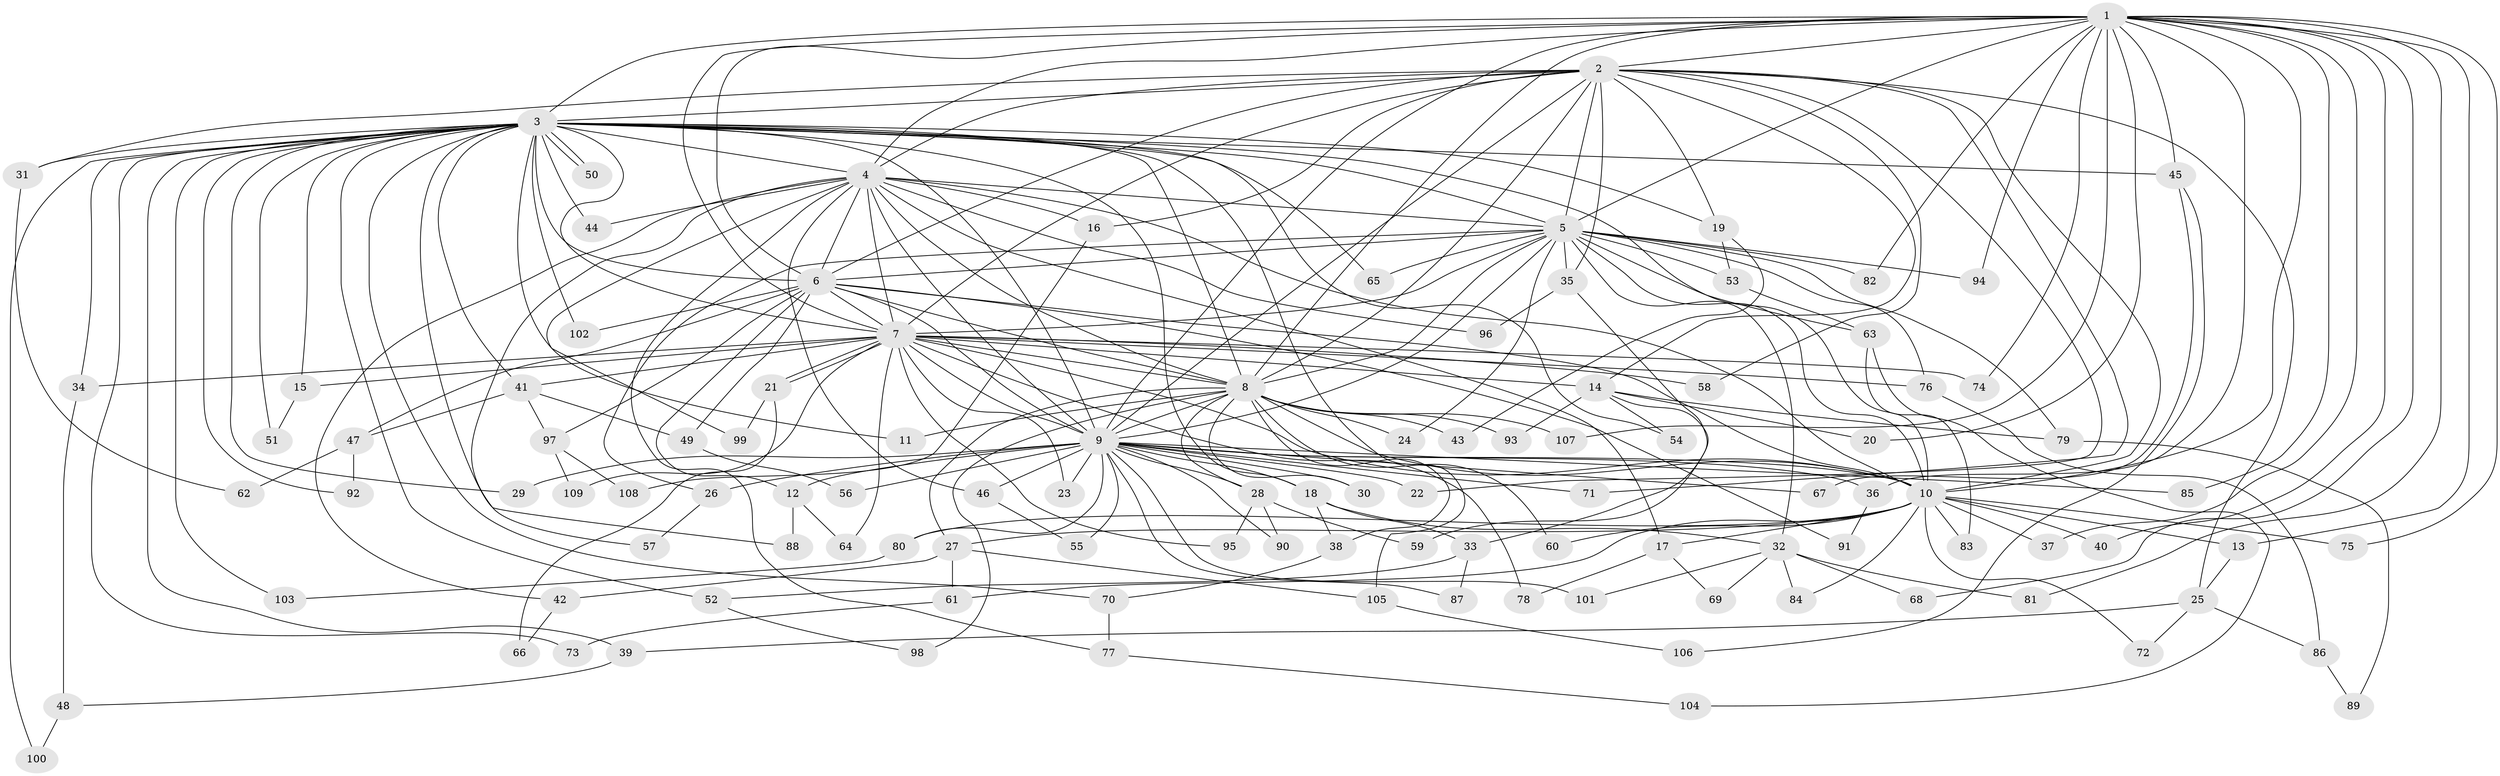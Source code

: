 // Generated by graph-tools (version 1.1) at 2025/25/03/09/25 03:25:51]
// undirected, 109 vertices, 243 edges
graph export_dot {
graph [start="1"]
  node [color=gray90,style=filled];
  1;
  2;
  3;
  4;
  5;
  6;
  7;
  8;
  9;
  10;
  11;
  12;
  13;
  14;
  15;
  16;
  17;
  18;
  19;
  20;
  21;
  22;
  23;
  24;
  25;
  26;
  27;
  28;
  29;
  30;
  31;
  32;
  33;
  34;
  35;
  36;
  37;
  38;
  39;
  40;
  41;
  42;
  43;
  44;
  45;
  46;
  47;
  48;
  49;
  50;
  51;
  52;
  53;
  54;
  55;
  56;
  57;
  58;
  59;
  60;
  61;
  62;
  63;
  64;
  65;
  66;
  67;
  68;
  69;
  70;
  71;
  72;
  73;
  74;
  75;
  76;
  77;
  78;
  79;
  80;
  81;
  82;
  83;
  84;
  85;
  86;
  87;
  88;
  89;
  90;
  91;
  92;
  93;
  94;
  95;
  96;
  97;
  98;
  99;
  100;
  101;
  102;
  103;
  104;
  105;
  106;
  107;
  108;
  109;
  1 -- 2;
  1 -- 3;
  1 -- 4;
  1 -- 5;
  1 -- 6;
  1 -- 7;
  1 -- 8;
  1 -- 9;
  1 -- 10;
  1 -- 13;
  1 -- 20;
  1 -- 36;
  1 -- 37;
  1 -- 40;
  1 -- 45;
  1 -- 68;
  1 -- 74;
  1 -- 75;
  1 -- 81;
  1 -- 82;
  1 -- 85;
  1 -- 94;
  1 -- 107;
  2 -- 3;
  2 -- 4;
  2 -- 5;
  2 -- 6;
  2 -- 7;
  2 -- 8;
  2 -- 9;
  2 -- 10;
  2 -- 14;
  2 -- 16;
  2 -- 19;
  2 -- 22;
  2 -- 25;
  2 -- 31;
  2 -- 35;
  2 -- 58;
  2 -- 71;
  3 -- 4;
  3 -- 5;
  3 -- 6;
  3 -- 7;
  3 -- 8;
  3 -- 9;
  3 -- 10;
  3 -- 11;
  3 -- 15;
  3 -- 18;
  3 -- 19;
  3 -- 29;
  3 -- 31;
  3 -- 34;
  3 -- 39;
  3 -- 41;
  3 -- 44;
  3 -- 45;
  3 -- 50;
  3 -- 50;
  3 -- 51;
  3 -- 52;
  3 -- 54;
  3 -- 65;
  3 -- 70;
  3 -- 73;
  3 -- 88;
  3 -- 92;
  3 -- 100;
  3 -- 102;
  3 -- 103;
  3 -- 105;
  4 -- 5;
  4 -- 6;
  4 -- 7;
  4 -- 8;
  4 -- 9;
  4 -- 10;
  4 -- 16;
  4 -- 17;
  4 -- 42;
  4 -- 44;
  4 -- 46;
  4 -- 57;
  4 -- 77;
  4 -- 96;
  4 -- 99;
  5 -- 6;
  5 -- 7;
  5 -- 8;
  5 -- 9;
  5 -- 10;
  5 -- 24;
  5 -- 26;
  5 -- 32;
  5 -- 35;
  5 -- 53;
  5 -- 63;
  5 -- 65;
  5 -- 76;
  5 -- 79;
  5 -- 82;
  5 -- 94;
  6 -- 7;
  6 -- 8;
  6 -- 9;
  6 -- 10;
  6 -- 12;
  6 -- 47;
  6 -- 49;
  6 -- 91;
  6 -- 97;
  6 -- 102;
  7 -- 8;
  7 -- 9;
  7 -- 10;
  7 -- 14;
  7 -- 15;
  7 -- 21;
  7 -- 21;
  7 -- 23;
  7 -- 34;
  7 -- 41;
  7 -- 58;
  7 -- 64;
  7 -- 74;
  7 -- 76;
  7 -- 78;
  7 -- 95;
  7 -- 109;
  8 -- 9;
  8 -- 10;
  8 -- 11;
  8 -- 24;
  8 -- 27;
  8 -- 28;
  8 -- 30;
  8 -- 38;
  8 -- 43;
  8 -- 60;
  8 -- 93;
  8 -- 98;
  8 -- 107;
  9 -- 10;
  9 -- 12;
  9 -- 18;
  9 -- 22;
  9 -- 23;
  9 -- 26;
  9 -- 28;
  9 -- 29;
  9 -- 30;
  9 -- 36;
  9 -- 46;
  9 -- 55;
  9 -- 56;
  9 -- 67;
  9 -- 71;
  9 -- 80;
  9 -- 85;
  9 -- 87;
  9 -- 90;
  9 -- 101;
  10 -- 13;
  10 -- 17;
  10 -- 27;
  10 -- 37;
  10 -- 40;
  10 -- 60;
  10 -- 61;
  10 -- 72;
  10 -- 75;
  10 -- 80;
  10 -- 83;
  10 -- 84;
  12 -- 64;
  12 -- 88;
  13 -- 25;
  14 -- 20;
  14 -- 33;
  14 -- 54;
  14 -- 79;
  14 -- 93;
  15 -- 51;
  16 -- 108;
  17 -- 69;
  17 -- 78;
  18 -- 32;
  18 -- 33;
  18 -- 38;
  19 -- 43;
  19 -- 53;
  21 -- 66;
  21 -- 99;
  25 -- 39;
  25 -- 72;
  25 -- 86;
  26 -- 57;
  27 -- 42;
  27 -- 61;
  27 -- 105;
  28 -- 59;
  28 -- 90;
  28 -- 95;
  31 -- 62;
  32 -- 68;
  32 -- 69;
  32 -- 81;
  32 -- 84;
  32 -- 101;
  33 -- 52;
  33 -- 87;
  34 -- 48;
  35 -- 59;
  35 -- 96;
  36 -- 91;
  38 -- 70;
  39 -- 48;
  41 -- 47;
  41 -- 49;
  41 -- 97;
  42 -- 66;
  45 -- 67;
  45 -- 106;
  46 -- 55;
  47 -- 62;
  47 -- 92;
  48 -- 100;
  49 -- 56;
  52 -- 98;
  53 -- 63;
  61 -- 73;
  63 -- 83;
  63 -- 104;
  70 -- 77;
  76 -- 86;
  77 -- 104;
  79 -- 89;
  80 -- 103;
  86 -- 89;
  97 -- 108;
  97 -- 109;
  105 -- 106;
}
